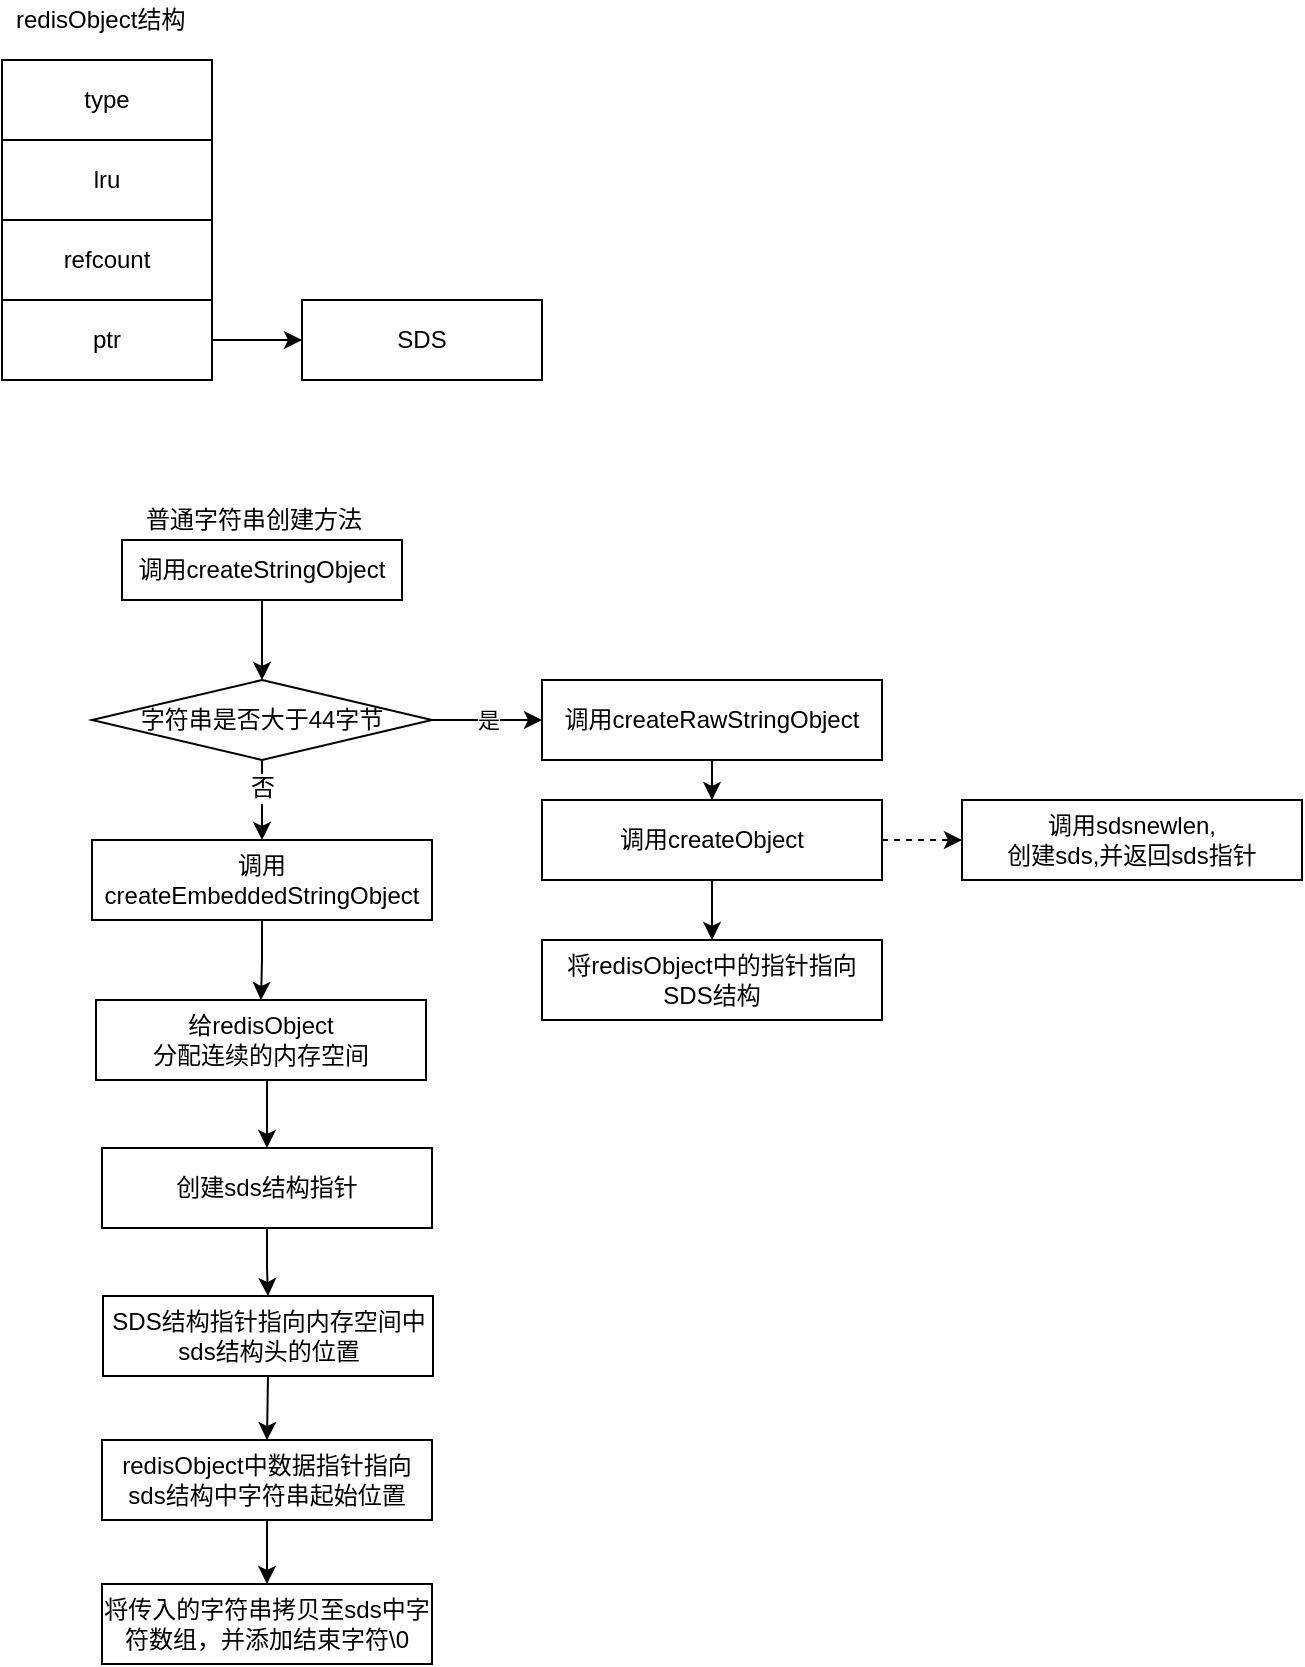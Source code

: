 <mxfile version="12.2.4" pages="1"><diagram id="z9QNlh0oRJYlZvFGGb2r" name="Page-1"><mxGraphModel dx="444" dy="308" grid="1" gridSize="10" guides="1" tooltips="1" connect="1" arrows="1" fold="1" page="1" pageScale="1" pageWidth="827" pageHeight="1169" math="0" shadow="0"><root><mxCell id="0"/><mxCell id="1" parent="0"/><mxCell id="18" value="" style="group" parent="1" vertex="1" connectable="0"><mxGeometry x="10" y="10" width="270" height="190" as="geometry"/></mxCell><mxCell id="3" value="redisObject结构" style="text;html=1;resizable=0;points=[];autosize=1;align=left;verticalAlign=top;spacingTop=-4;" parent="18" vertex="1"><mxGeometry x="5" width="100" height="20" as="geometry"/></mxCell><mxCell id="15" value="" style="group" parent="18" vertex="1" connectable="0"><mxGeometry y="30" width="105" height="160" as="geometry"/></mxCell><mxCell id="11" value="type" style="rounded=0;whiteSpace=wrap;html=1;" parent="15" vertex="1"><mxGeometry width="105" height="40" as="geometry"/></mxCell><mxCell id="12" value="lru" style="rounded=0;whiteSpace=wrap;html=1;" parent="15" vertex="1"><mxGeometry y="40" width="105" height="40" as="geometry"/></mxCell><mxCell id="13" value="refcount" style="rounded=0;whiteSpace=wrap;html=1;" parent="15" vertex="1"><mxGeometry y="80" width="105" height="40" as="geometry"/></mxCell><mxCell id="14" value="ptr" style="rounded=0;whiteSpace=wrap;html=1;" parent="15" vertex="1"><mxGeometry y="120" width="105" height="40" as="geometry"/></mxCell><mxCell id="16" value="SDS" style="rounded=0;whiteSpace=wrap;html=1;" parent="18" vertex="1"><mxGeometry x="150" y="150" width="120" height="40" as="geometry"/></mxCell><mxCell id="17" style="edgeStyle=orthogonalEdgeStyle;rounded=0;orthogonalLoop=1;jettySize=auto;html=1;exitX=1;exitY=0.5;exitDx=0;exitDy=0;entryX=0;entryY=0.5;entryDx=0;entryDy=0;" parent="18" source="14" target="16" edge="1"><mxGeometry relative="1" as="geometry"/></mxCell><mxCell id="22" value="" style="group" parent="1" vertex="1" connectable="0"><mxGeometry x="70" y="260" width="140" height="50" as="geometry"/></mxCell><mxCell id="19" value="调用createStringObject" style="rounded=0;whiteSpace=wrap;html=1;" parent="22" vertex="1"><mxGeometry y="20" width="140" height="30" as="geometry"/></mxCell><mxCell id="21" value="普通字符串创建方法" style="text;html=1;resizable=0;points=[];autosize=1;align=left;verticalAlign=top;spacingTop=-4;" parent="22" vertex="1"><mxGeometry x="10" width="120" height="20" as="geometry"/></mxCell><mxCell id="23" style="edgeStyle=orthogonalEdgeStyle;rounded=0;orthogonalLoop=1;jettySize=auto;html=1;exitX=0.5;exitY=1;exitDx=0;exitDy=0;entryX=0.5;entryY=0;entryDx=0;entryDy=0;" parent="1" source="19" target="24" edge="1"><mxGeometry relative="1" as="geometry"><mxPoint x="145" y="360" as="targetPoint"/></mxGeometry></mxCell><mxCell id="26" style="edgeStyle=orthogonalEdgeStyle;rounded=0;orthogonalLoop=1;jettySize=auto;html=1;exitX=0.5;exitY=1;exitDx=0;exitDy=0;" parent="1" source="24" target="25" edge="1"><mxGeometry relative="1" as="geometry"/></mxCell><mxCell id="28" value="否" style="text;html=1;resizable=0;points=[];align=center;verticalAlign=middle;labelBackgroundColor=#ffffff;" parent="26" vertex="1" connectable="0"><mxGeometry x="-0.303" relative="1" as="geometry"><mxPoint as="offset"/></mxGeometry></mxCell><mxCell id="30" value="是" style="edgeStyle=orthogonalEdgeStyle;rounded=0;orthogonalLoop=1;jettySize=auto;html=1;exitX=1;exitY=0.5;exitDx=0;exitDy=0;entryX=0;entryY=0.5;entryDx=0;entryDy=0;" parent="1" source="24" target="29" edge="1"><mxGeometry relative="1" as="geometry"/></mxCell><mxCell id="24" value="&lt;span style=&quot;white-space: normal&quot;&gt;字符串是否大于44字节&lt;/span&gt;" style="rhombus;whiteSpace=wrap;html=1;" parent="1" vertex="1"><mxGeometry x="55" y="350" width="170" height="40" as="geometry"/></mxCell><mxCell id="38" style="edgeStyle=orthogonalEdgeStyle;rounded=0;orthogonalLoop=1;jettySize=auto;html=1;exitX=0.5;exitY=1;exitDx=0;exitDy=0;" parent="1" source="25" target="37" edge="1"><mxGeometry relative="1" as="geometry"/></mxCell><mxCell id="25" value="调用createEmbeddedStringObject" style="rounded=0;whiteSpace=wrap;html=1;" parent="1" vertex="1"><mxGeometry x="55" y="430" width="170" height="40" as="geometry"/></mxCell><mxCell id="32" style="edgeStyle=orthogonalEdgeStyle;rounded=0;orthogonalLoop=1;jettySize=auto;html=1;exitX=0.5;exitY=1;exitDx=0;exitDy=0;entryX=0.5;entryY=0;entryDx=0;entryDy=0;" parent="1" source="29" target="31" edge="1"><mxGeometry relative="1" as="geometry"/></mxCell><mxCell id="29" value="调用createRawStringObject" style="rounded=0;whiteSpace=wrap;html=1;" parent="1" vertex="1"><mxGeometry x="280" y="350" width="170" height="40" as="geometry"/></mxCell><mxCell id="34" style="edgeStyle=orthogonalEdgeStyle;rounded=0;orthogonalLoop=1;jettySize=auto;html=1;exitX=0.5;exitY=1;exitDx=0;exitDy=0;entryX=0.5;entryY=0;entryDx=0;entryDy=0;" parent="1" source="31" target="33" edge="1"><mxGeometry relative="1" as="geometry"/></mxCell><mxCell id="36" style="edgeStyle=orthogonalEdgeStyle;rounded=0;orthogonalLoop=1;jettySize=auto;html=1;exitX=1;exitY=0.5;exitDx=0;exitDy=0;entryX=0;entryY=0.5;entryDx=0;entryDy=0;dashed=1;" parent="1" source="31" target="35" edge="1"><mxGeometry relative="1" as="geometry"/></mxCell><mxCell id="31" value="调用createObject" style="rounded=0;whiteSpace=wrap;html=1;" parent="1" vertex="1"><mxGeometry x="280" y="410" width="170" height="40" as="geometry"/></mxCell><mxCell id="33" value="将redisObject中的指针指向SDS结构" style="rounded=0;whiteSpace=wrap;html=1;" parent="1" vertex="1"><mxGeometry x="280" y="480" width="170" height="40" as="geometry"/></mxCell><mxCell id="35" value="调用sdsnewlen,&lt;br&gt;创建sds,并返回sds指针" style="rounded=0;whiteSpace=wrap;html=1;" parent="1" vertex="1"><mxGeometry x="490" y="410" width="170" height="40" as="geometry"/></mxCell><mxCell id="42" style="edgeStyle=orthogonalEdgeStyle;rounded=0;orthogonalLoop=1;jettySize=auto;html=1;exitX=0.5;exitY=1;exitDx=0;exitDy=0;entryX=0.5;entryY=0;entryDx=0;entryDy=0;" parent="1" source="37" target="39" edge="1"><mxGeometry relative="1" as="geometry"/></mxCell><mxCell id="37" value="给redisObject&lt;br&gt;分配连续的内存空间" style="rounded=0;whiteSpace=wrap;html=1;" parent="1" vertex="1"><mxGeometry x="57" y="510" width="165" height="40" as="geometry"/></mxCell><mxCell id="41" style="edgeStyle=orthogonalEdgeStyle;rounded=0;orthogonalLoop=1;jettySize=auto;html=1;exitX=0.5;exitY=1;exitDx=0;exitDy=0;" parent="1" source="39" target="40" edge="1"><mxGeometry relative="1" as="geometry"/></mxCell><mxCell id="39" value="创建sds结构指针" style="rounded=0;whiteSpace=wrap;html=1;" parent="1" vertex="1"><mxGeometry x="60" y="584" width="165" height="40" as="geometry"/></mxCell><mxCell id="45" style="edgeStyle=orthogonalEdgeStyle;rounded=0;orthogonalLoop=1;jettySize=auto;html=1;exitX=0.5;exitY=1;exitDx=0;exitDy=0;entryX=0.5;entryY=0;entryDx=0;entryDy=0;" parent="1" source="40" target="43" edge="1"><mxGeometry relative="1" as="geometry"/></mxCell><mxCell id="40" value="SDS结构指针指向内存空间中sds结构头的位置" style="rounded=0;whiteSpace=wrap;html=1;" parent="1" vertex="1"><mxGeometry x="60.5" y="658" width="165" height="40" as="geometry"/></mxCell><mxCell id="46" style="edgeStyle=orthogonalEdgeStyle;rounded=0;orthogonalLoop=1;jettySize=auto;html=1;exitX=0.5;exitY=1;exitDx=0;exitDy=0;" parent="1" source="43" target="44" edge="1"><mxGeometry relative="1" as="geometry"/></mxCell><mxCell id="43" value="redisObject中数据指针指向sds结构中字符串起始位置" style="rounded=0;whiteSpace=wrap;html=1;" parent="1" vertex="1"><mxGeometry x="60" y="730" width="165" height="40" as="geometry"/></mxCell><mxCell id="44" value="将传入的字符串拷贝至sds中字符数组，并添加结束字符\0" style="rounded=0;whiteSpace=wrap;html=1;" parent="1" vertex="1"><mxGeometry x="60" y="802" width="165" height="40" as="geometry"/></mxCell></root></mxGraphModel></diagram></mxfile>